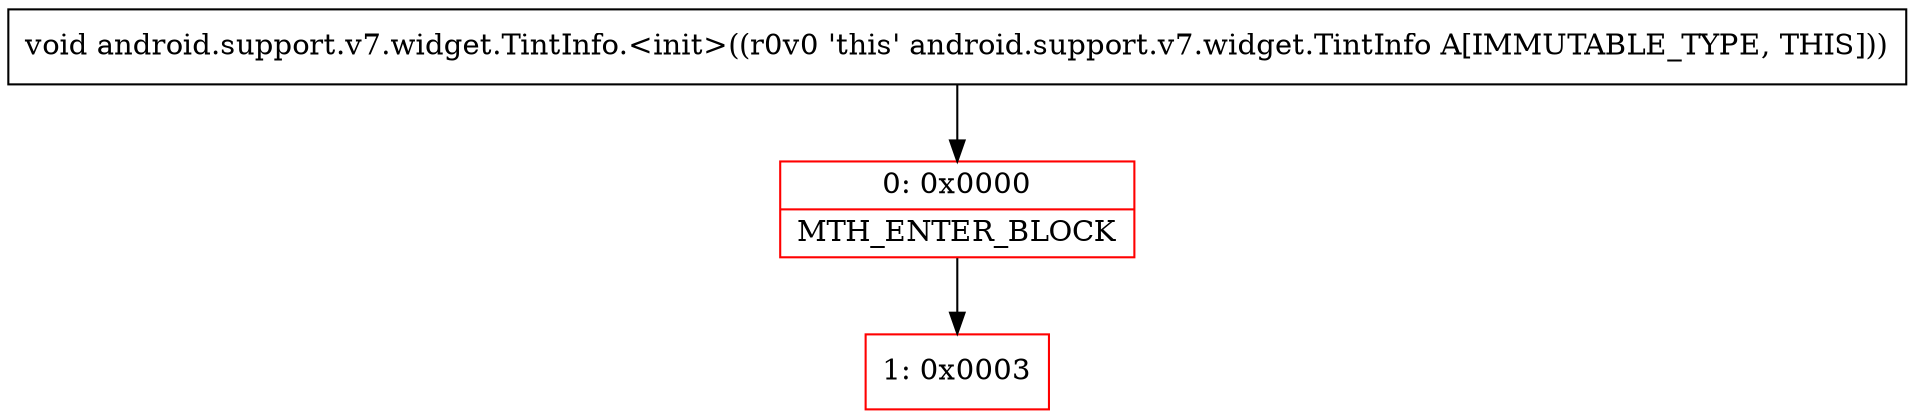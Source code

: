 digraph "CFG forandroid.support.v7.widget.TintInfo.\<init\>()V" {
subgraph cluster_Region_1506006776 {
label = "R(0)";
node [shape=record,color=blue];
}
Node_0 [shape=record,color=red,label="{0\:\ 0x0000|MTH_ENTER_BLOCK\l}"];
Node_1 [shape=record,color=red,label="{1\:\ 0x0003}"];
MethodNode[shape=record,label="{void android.support.v7.widget.TintInfo.\<init\>((r0v0 'this' android.support.v7.widget.TintInfo A[IMMUTABLE_TYPE, THIS])) }"];
MethodNode -> Node_0;
Node_0 -> Node_1;
}

